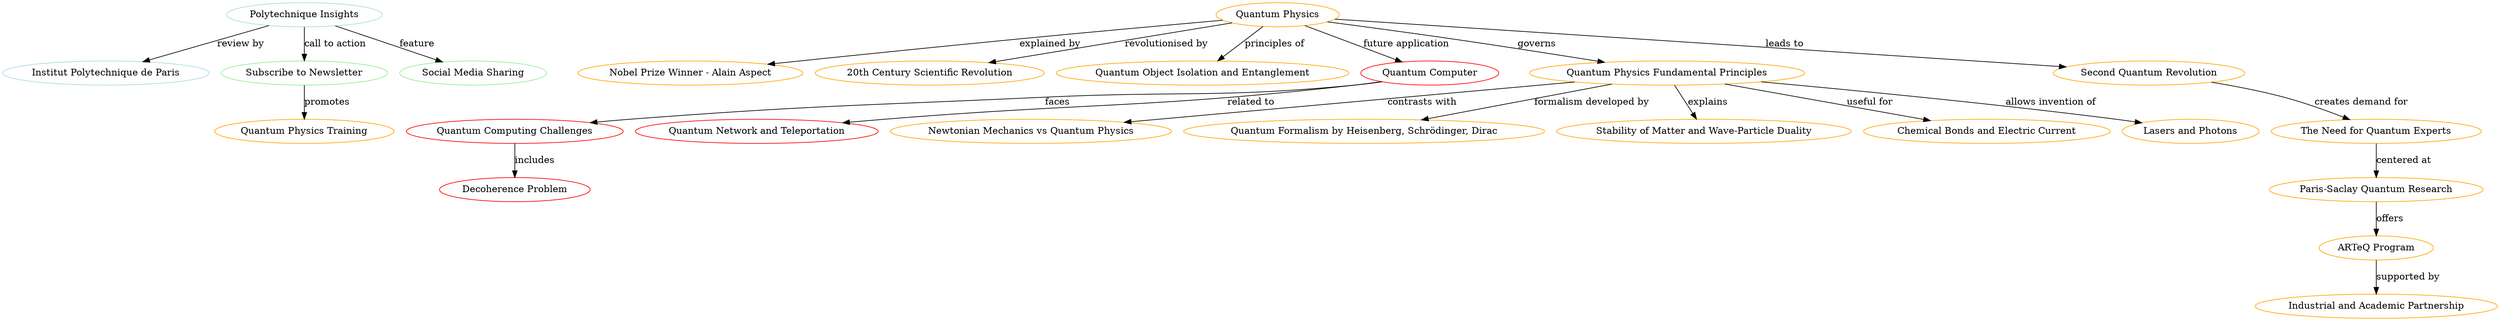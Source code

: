 // Knowledge Graph
digraph {
	1 [label="Polytechnique Insights" color=lightblue]
	2 [label="Institut Polytechnique de Paris" color=lightblue]
	3 [label="Subscribe to Newsletter" color=lightgreen]
	4 [label="Social Media Sharing" color=lightgreen]
	5 [label="Quantum Physics" color=orange]
	6 [label="Nobel Prize Winner - Alain Aspect" color=orange]
	7 [label="20th Century Scientific Revolution" color=orange]
	8 [label="Quantum Object Isolation and Entanglement" color=orange]
	9 [label="Quantum Computer" color=red]
	10 [label="Quantum Physics Training" color=orange]
	11 [label="Quantum Physics Fundamental Principles" color=orange]
	12 [label="Newtonian Mechanics vs Quantum Physics" color=orange]
	13 [label="Quantum Formalism by Heisenberg, Schrödinger, Dirac" color=orange]
	14 [label="Stability of Matter and Wave-Particle Duality" color=orange]
	15 [label="Chemical Bonds and Electric Current" color=orange]
	16 [label="Lasers and Photons" color=orange]
	17 [label="Quantum Computing Challenges" color=red]
	18 [label="Decoherence Problem" color=red]
	19 [label="Quantum Network and Teleportation" color=red]
	20 [label="Second Quantum Revolution" color=orange]
	21 [label="The Need for Quantum Experts" color=orange]
	22 [label="Paris-Saclay Quantum Research" color=orange]
	23 [label="ARTeQ Program" color=orange]
	24 [label="Industrial and Academic Partnership" color=orange]
	1 -> 2 [label="review by" color=black]
	1 -> 3 [label="call to action" color=black]
	1 -> 4 [label=feature color=black]
	5 -> 6 [label="explained by" color=black]
	5 -> 7 [label="revolutionised by" color=black]
	5 -> 8 [label="principles of" color=black]
	5 -> 9 [label="future application" color=black]
	5 -> 11 [label=governs color=black]
	11 -> 12 [label="contrasts with" color=black]
	11 -> 13 [label="formalism developed by" color=black]
	11 -> 14 [label=explains color=black]
	11 -> 15 [label="useful for" color=black]
	11 -> 16 [label="allows invention of" color=black]
	9 -> 17 [label=faces color=black]
	17 -> 18 [label=includes color=black]
	9 -> 19 [label="related to" color=black]
	5 -> 20 [label="leads to" color=black]
	20 -> 21 [label="creates demand for" color=black]
	21 -> 22 [label="centered at" color=black]
	22 -> 23 [label=offers color=black]
	23 -> 24 [label="supported by" color=black]
	3 -> 10 [label=promotes color=black]
}
